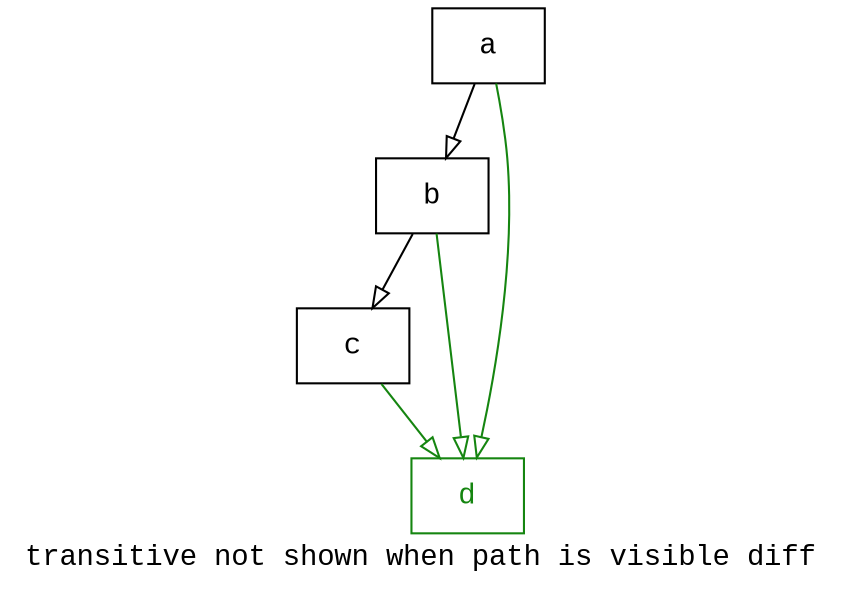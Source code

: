 digraph D {
    label="transitive not shown when path is visible diff";
    tooltip="transitive not shown when path is visible diff";
    bgcolor="#ffffff";
    fontcolor="#000000";
    fontname="Courier New";
    
    node1 [color="#000000",fontcolor="#000000",fontname="Courier New",shape="rectangle",tooltip="a",label="a"]
    
    node2 [color="#000000",fontcolor="#000000",fontname="Courier New",shape="rectangle",tooltip="b",label="b"]
    
    node3 [color="#000000",fontcolor="#000000",fontname="Courier New",shape="rectangle",tooltip="c",label="c"]
    
    node4 [color="#158510",fontcolor="#158510",fontname="Courier New",shape="rectangle",tooltip="d",label="d"]
    
    node1 -> node2 [arrowhead="empty",color="#000000",tooltip="a\n   ->\nb",]
    node1 -> node4 [arrowhead="empty",color="#158510",tooltip="a\n   ->\nd",]
    node2 -> node3 [arrowhead="empty",color="#000000",tooltip="b\n   ->\nc",]
    node2 -> node4 [arrowhead="empty",color="#158510",tooltip="b\n   ->\nd",]
    node3 -> node4 [arrowhead="empty",color="#158510",tooltip="c\n   ->\nd",]
}

